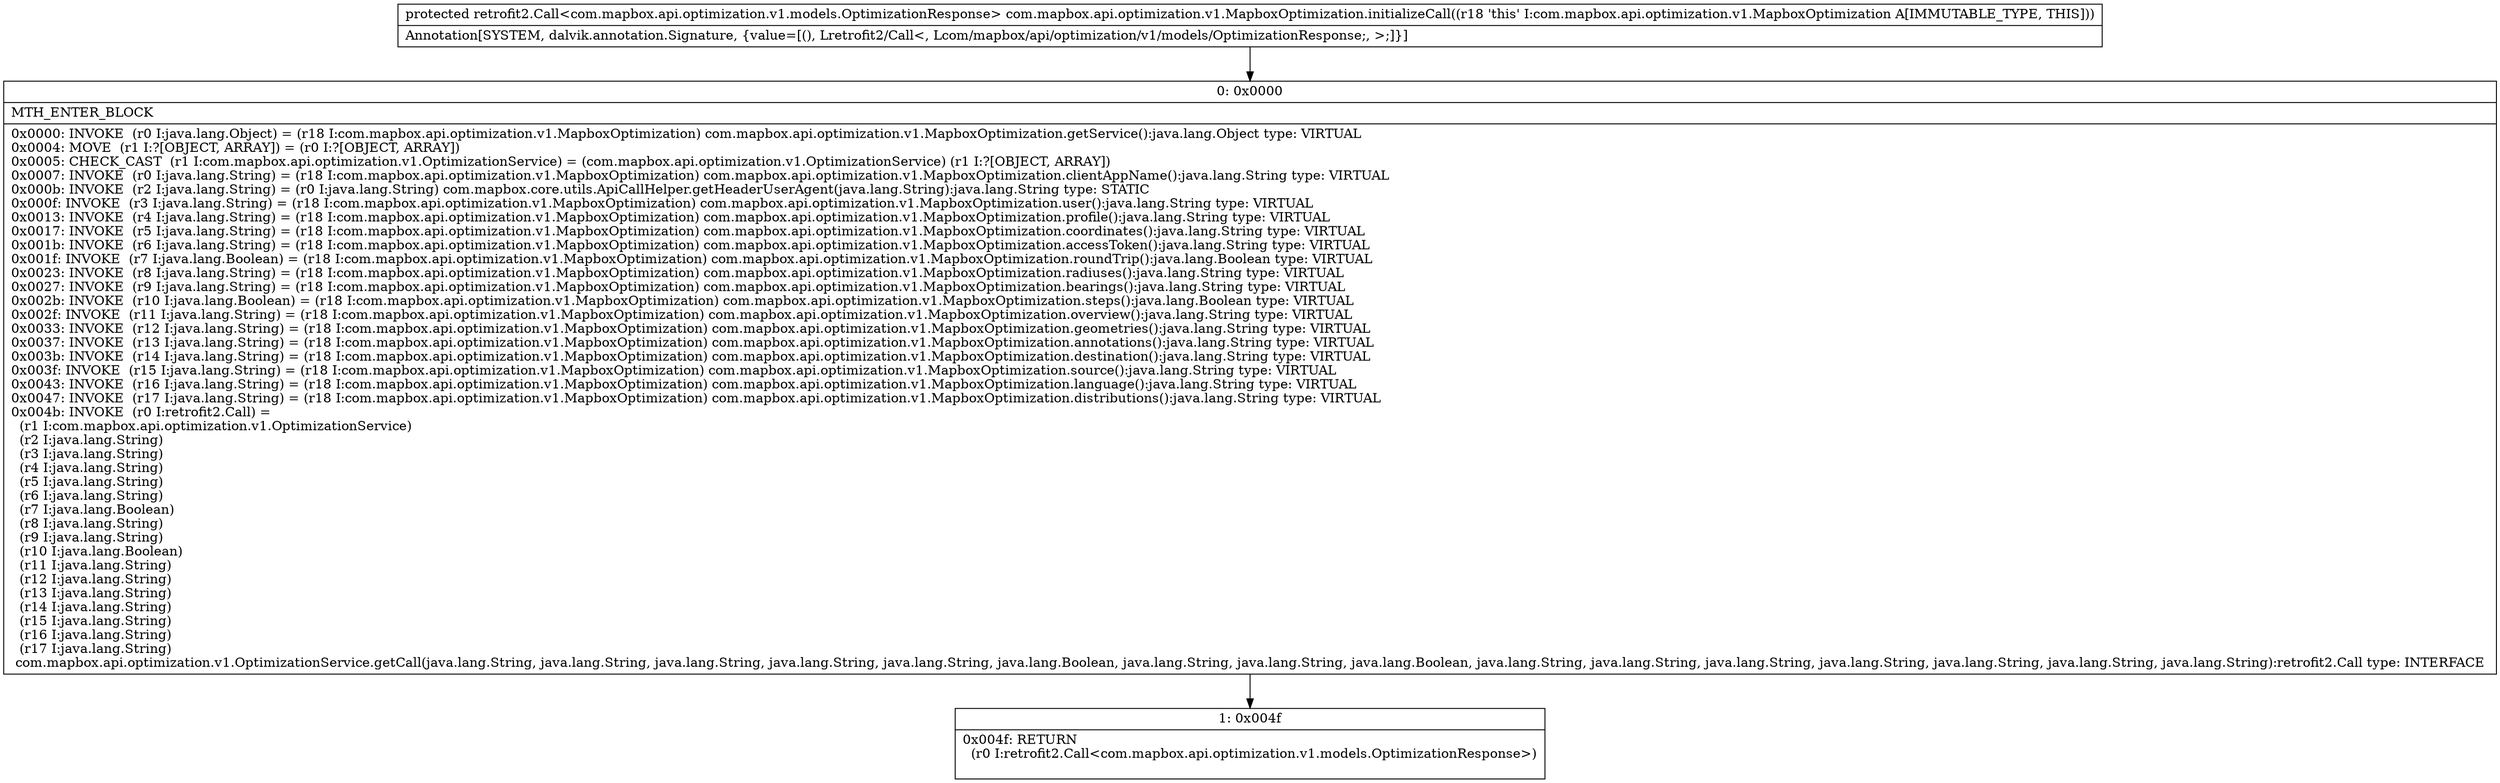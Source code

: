 digraph "CFG forcom.mapbox.api.optimization.v1.MapboxOptimization.initializeCall()Lretrofit2\/Call;" {
Node_0 [shape=record,label="{0\:\ 0x0000|MTH_ENTER_BLOCK\l|0x0000: INVOKE  (r0 I:java.lang.Object) = (r18 I:com.mapbox.api.optimization.v1.MapboxOptimization) com.mapbox.api.optimization.v1.MapboxOptimization.getService():java.lang.Object type: VIRTUAL \l0x0004: MOVE  (r1 I:?[OBJECT, ARRAY]) = (r0 I:?[OBJECT, ARRAY]) \l0x0005: CHECK_CAST  (r1 I:com.mapbox.api.optimization.v1.OptimizationService) = (com.mapbox.api.optimization.v1.OptimizationService) (r1 I:?[OBJECT, ARRAY]) \l0x0007: INVOKE  (r0 I:java.lang.String) = (r18 I:com.mapbox.api.optimization.v1.MapboxOptimization) com.mapbox.api.optimization.v1.MapboxOptimization.clientAppName():java.lang.String type: VIRTUAL \l0x000b: INVOKE  (r2 I:java.lang.String) = (r0 I:java.lang.String) com.mapbox.core.utils.ApiCallHelper.getHeaderUserAgent(java.lang.String):java.lang.String type: STATIC \l0x000f: INVOKE  (r3 I:java.lang.String) = (r18 I:com.mapbox.api.optimization.v1.MapboxOptimization) com.mapbox.api.optimization.v1.MapboxOptimization.user():java.lang.String type: VIRTUAL \l0x0013: INVOKE  (r4 I:java.lang.String) = (r18 I:com.mapbox.api.optimization.v1.MapboxOptimization) com.mapbox.api.optimization.v1.MapboxOptimization.profile():java.lang.String type: VIRTUAL \l0x0017: INVOKE  (r5 I:java.lang.String) = (r18 I:com.mapbox.api.optimization.v1.MapboxOptimization) com.mapbox.api.optimization.v1.MapboxOptimization.coordinates():java.lang.String type: VIRTUAL \l0x001b: INVOKE  (r6 I:java.lang.String) = (r18 I:com.mapbox.api.optimization.v1.MapboxOptimization) com.mapbox.api.optimization.v1.MapboxOptimization.accessToken():java.lang.String type: VIRTUAL \l0x001f: INVOKE  (r7 I:java.lang.Boolean) = (r18 I:com.mapbox.api.optimization.v1.MapboxOptimization) com.mapbox.api.optimization.v1.MapboxOptimization.roundTrip():java.lang.Boolean type: VIRTUAL \l0x0023: INVOKE  (r8 I:java.lang.String) = (r18 I:com.mapbox.api.optimization.v1.MapboxOptimization) com.mapbox.api.optimization.v1.MapboxOptimization.radiuses():java.lang.String type: VIRTUAL \l0x0027: INVOKE  (r9 I:java.lang.String) = (r18 I:com.mapbox.api.optimization.v1.MapboxOptimization) com.mapbox.api.optimization.v1.MapboxOptimization.bearings():java.lang.String type: VIRTUAL \l0x002b: INVOKE  (r10 I:java.lang.Boolean) = (r18 I:com.mapbox.api.optimization.v1.MapboxOptimization) com.mapbox.api.optimization.v1.MapboxOptimization.steps():java.lang.Boolean type: VIRTUAL \l0x002f: INVOKE  (r11 I:java.lang.String) = (r18 I:com.mapbox.api.optimization.v1.MapboxOptimization) com.mapbox.api.optimization.v1.MapboxOptimization.overview():java.lang.String type: VIRTUAL \l0x0033: INVOKE  (r12 I:java.lang.String) = (r18 I:com.mapbox.api.optimization.v1.MapboxOptimization) com.mapbox.api.optimization.v1.MapboxOptimization.geometries():java.lang.String type: VIRTUAL \l0x0037: INVOKE  (r13 I:java.lang.String) = (r18 I:com.mapbox.api.optimization.v1.MapboxOptimization) com.mapbox.api.optimization.v1.MapboxOptimization.annotations():java.lang.String type: VIRTUAL \l0x003b: INVOKE  (r14 I:java.lang.String) = (r18 I:com.mapbox.api.optimization.v1.MapboxOptimization) com.mapbox.api.optimization.v1.MapboxOptimization.destination():java.lang.String type: VIRTUAL \l0x003f: INVOKE  (r15 I:java.lang.String) = (r18 I:com.mapbox.api.optimization.v1.MapboxOptimization) com.mapbox.api.optimization.v1.MapboxOptimization.source():java.lang.String type: VIRTUAL \l0x0043: INVOKE  (r16 I:java.lang.String) = (r18 I:com.mapbox.api.optimization.v1.MapboxOptimization) com.mapbox.api.optimization.v1.MapboxOptimization.language():java.lang.String type: VIRTUAL \l0x0047: INVOKE  (r17 I:java.lang.String) = (r18 I:com.mapbox.api.optimization.v1.MapboxOptimization) com.mapbox.api.optimization.v1.MapboxOptimization.distributions():java.lang.String type: VIRTUAL \l0x004b: INVOKE  (r0 I:retrofit2.Call) = \l  (r1 I:com.mapbox.api.optimization.v1.OptimizationService)\l  (r2 I:java.lang.String)\l  (r3 I:java.lang.String)\l  (r4 I:java.lang.String)\l  (r5 I:java.lang.String)\l  (r6 I:java.lang.String)\l  (r7 I:java.lang.Boolean)\l  (r8 I:java.lang.String)\l  (r9 I:java.lang.String)\l  (r10 I:java.lang.Boolean)\l  (r11 I:java.lang.String)\l  (r12 I:java.lang.String)\l  (r13 I:java.lang.String)\l  (r14 I:java.lang.String)\l  (r15 I:java.lang.String)\l  (r16 I:java.lang.String)\l  (r17 I:java.lang.String)\l com.mapbox.api.optimization.v1.OptimizationService.getCall(java.lang.String, java.lang.String, java.lang.String, java.lang.String, java.lang.String, java.lang.Boolean, java.lang.String, java.lang.String, java.lang.Boolean, java.lang.String, java.lang.String, java.lang.String, java.lang.String, java.lang.String, java.lang.String, java.lang.String):retrofit2.Call type: INTERFACE \l}"];
Node_1 [shape=record,label="{1\:\ 0x004f|0x004f: RETURN  \l  (r0 I:retrofit2.Call\<com.mapbox.api.optimization.v1.models.OptimizationResponse\>)\l \l}"];
MethodNode[shape=record,label="{protected retrofit2.Call\<com.mapbox.api.optimization.v1.models.OptimizationResponse\> com.mapbox.api.optimization.v1.MapboxOptimization.initializeCall((r18 'this' I:com.mapbox.api.optimization.v1.MapboxOptimization A[IMMUTABLE_TYPE, THIS]))  | Annotation[SYSTEM, dalvik.annotation.Signature, \{value=[(), Lretrofit2\/Call\<, Lcom\/mapbox\/api\/optimization\/v1\/models\/OptimizationResponse;, \>;]\}]\l}"];
MethodNode -> Node_0;
Node_0 -> Node_1;
}

